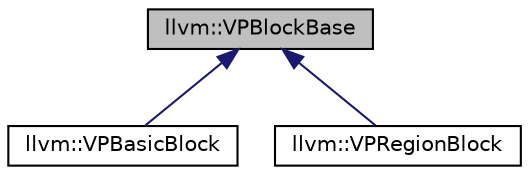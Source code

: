 digraph "llvm::VPBlockBase"
{
 // LATEX_PDF_SIZE
  bgcolor="transparent";
  edge [fontname="Helvetica",fontsize="10",labelfontname="Helvetica",labelfontsize="10"];
  node [fontname="Helvetica",fontsize="10",shape=record];
  Node1 [label="llvm::VPBlockBase",height=0.2,width=0.4,color="black", fillcolor="grey75", style="filled", fontcolor="black",tooltip="VPBlockBase is the building block of the Hierarchical Control-Flow Graph."];
  Node1 -> Node2 [dir="back",color="midnightblue",fontsize="10",style="solid",fontname="Helvetica"];
  Node2 [label="llvm::VPBasicBlock",height=0.2,width=0.4,color="black",URL="$classllvm_1_1VPBasicBlock.html",tooltip="VPBasicBlock serves as the leaf of the Hierarchical Control-Flow Graph."];
  Node1 -> Node3 [dir="back",color="midnightblue",fontsize="10",style="solid",fontname="Helvetica"];
  Node3 [label="llvm::VPRegionBlock",height=0.2,width=0.4,color="black",URL="$classllvm_1_1VPRegionBlock.html",tooltip="VPRegionBlock represents a collection of VPBasicBlocks and VPRegionBlocks which form a Single-Entry-S..."];
}

